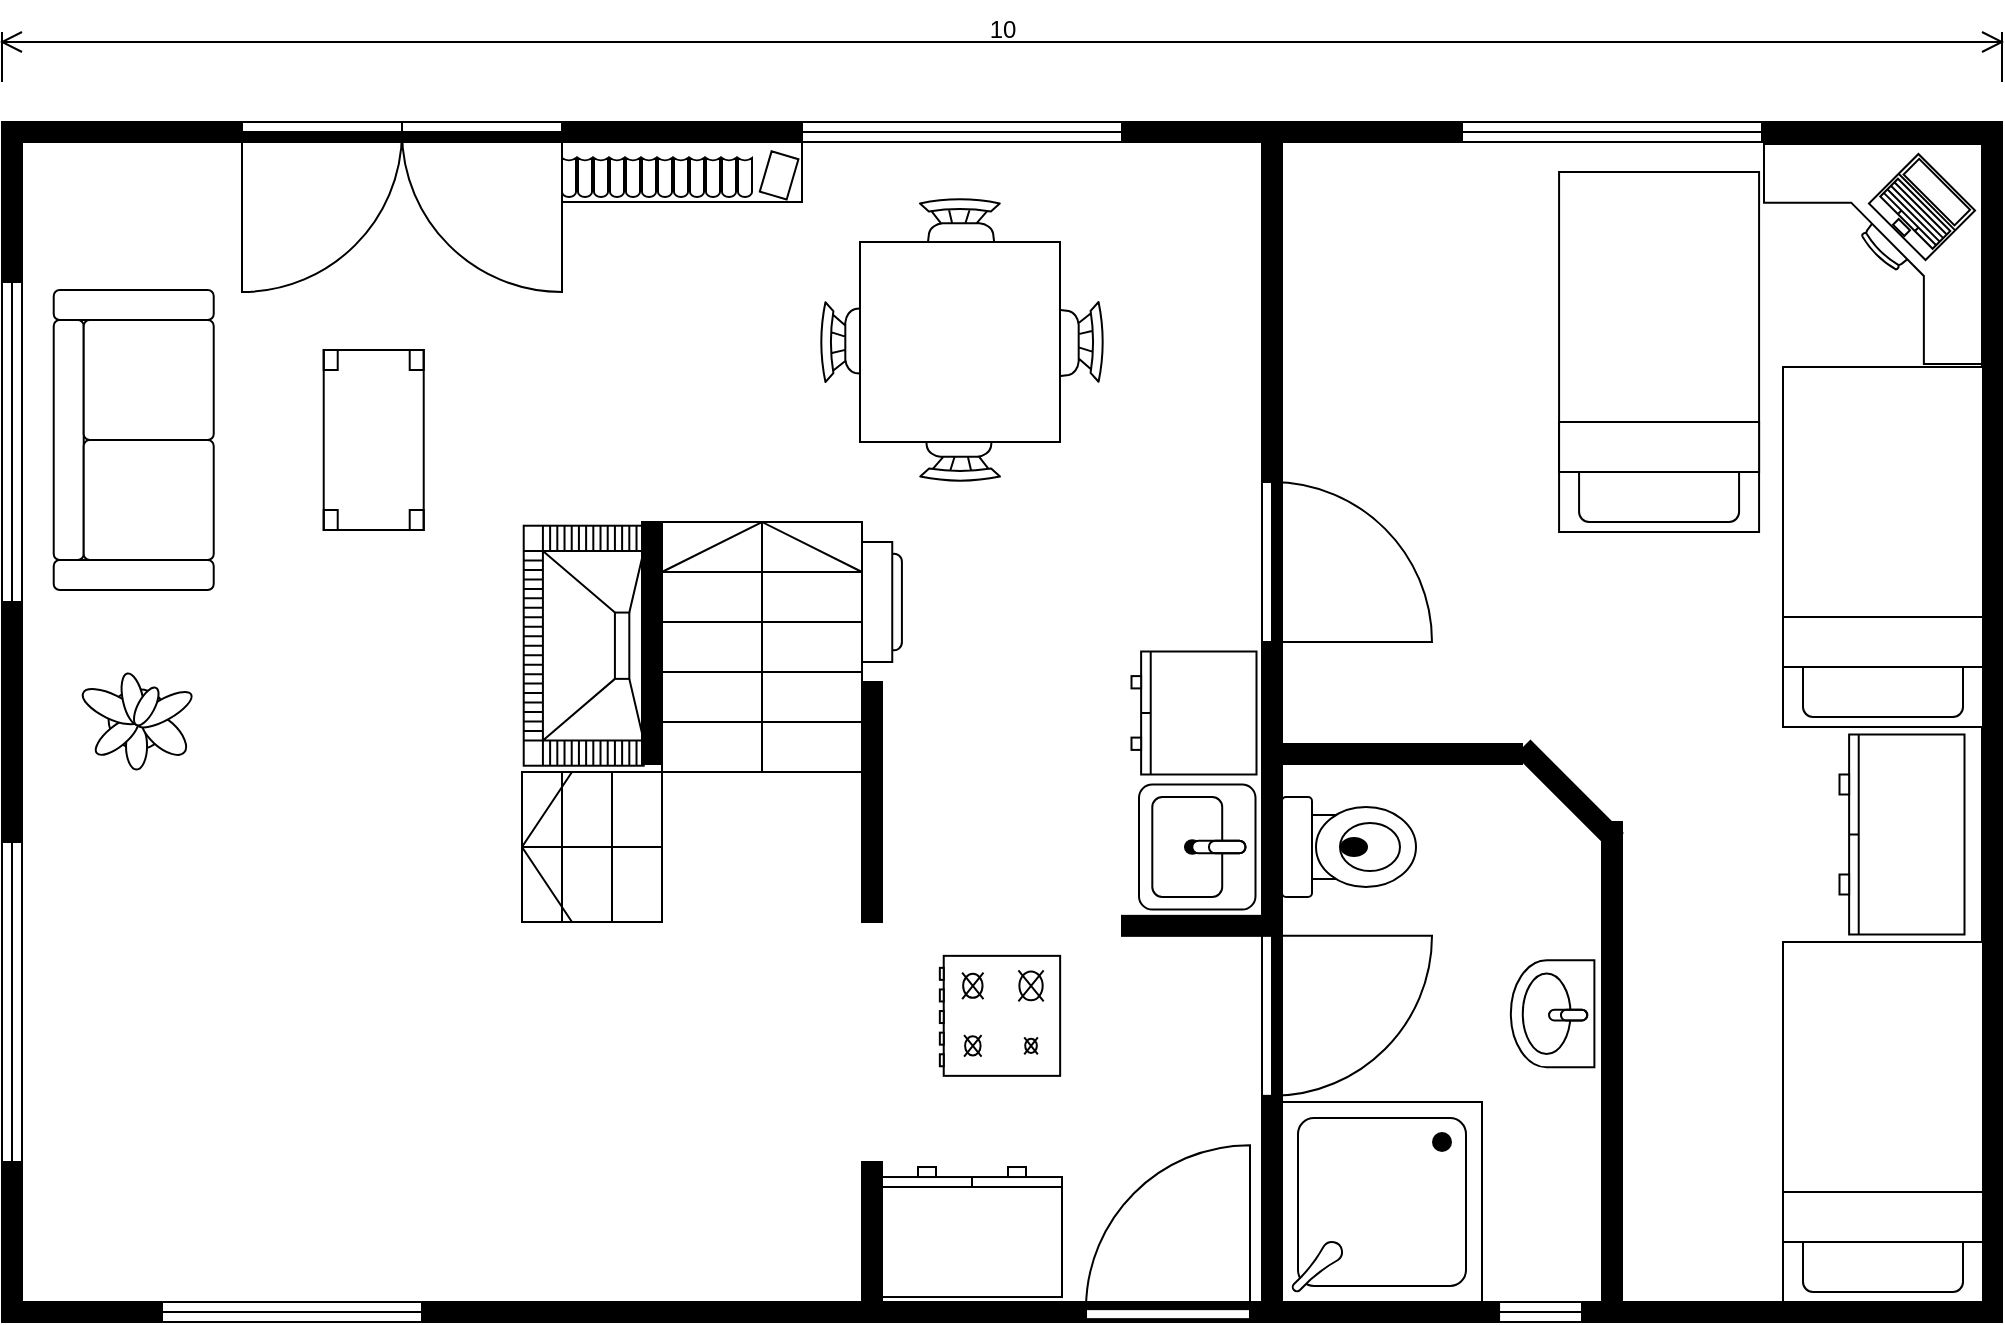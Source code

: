 <mxfile version="21.1.1" type="github">
  <diagram name="Page-1" id="UrBLJqBkVr9rx_V7ReC3">
    <mxGraphModel dx="993" dy="662" grid="1" gridSize="10" guides="1" tooltips="1" connect="1" arrows="1" fold="1" page="1" pageScale="1" pageWidth="827" pageHeight="1169" math="0" shadow="0">
      <root>
        <mxCell id="0" />
        <mxCell id="1" parent="0" />
        <mxCell id="ja9HUVGWkq7oPQu7SO5F-1" value="" style="verticalLabelPosition=bottom;html=1;verticalAlign=top;align=center;shape=mxgraph.floorplan.room;fillColor=strokeColor;" parent="1" vertex="1">
          <mxGeometry y="160" width="1000" height="600" as="geometry" />
        </mxCell>
        <mxCell id="ja9HUVGWkq7oPQu7SO5F-10" value="" style="verticalLabelPosition=bottom;html=1;verticalAlign=top;align=center;shape=mxgraph.floorplan.sink_22;direction=south;rotation=0;" parent="1" vertex="1">
          <mxGeometry x="568.5" y="491.25" width="58.25" height="62.5" as="geometry" />
        </mxCell>
        <mxCell id="ja9HUVGWkq7oPQu7SO5F-11" value="" style="verticalLabelPosition=bottom;html=1;verticalAlign=top;align=center;shape=mxgraph.floorplan.refrigerator;direction=west;rotation=-90;" parent="1" vertex="1">
          <mxGeometry x="390" y="370" width="60" height="60" as="geometry" />
        </mxCell>
        <mxCell id="ja9HUVGWkq7oPQu7SO5F-16" value="10" style="verticalLabelPosition=middle;dashed=0;shadow=0;html=1;shape=mxgraph.cabinets.dimension;verticalAlign=top;align=center;" parent="1" vertex="1">
          <mxGeometry y="100" width="1000" height="40" as="geometry" />
        </mxCell>
        <mxCell id="ja9HUVGWkq7oPQu7SO5F-36" value="" style="verticalLabelPosition=bottom;html=1;verticalAlign=top;align=center;shape=mxgraph.floorplan.couch;rotation=-90;" parent="1" vertex="1">
          <mxGeometry x="-9.14" y="279" width="150" height="80" as="geometry" />
        </mxCell>
        <mxCell id="vWpz6fK-cWEZlQxo3mpZ-5" value="" style="verticalLabelPosition=bottom;html=1;verticalAlign=top;align=center;shape=mxgraph.floorplan.bed_single;direction=west;" parent="1" vertex="1">
          <mxGeometry x="778.54" y="185" width="100" height="180" as="geometry" />
        </mxCell>
        <mxCell id="vWpz6fK-cWEZlQxo3mpZ-11" value="" style="verticalLabelPosition=bottom;html=1;verticalAlign=top;align=center;shape=mxgraph.floorplan.bed_single;direction=west;" parent="1" vertex="1">
          <mxGeometry x="890.5" y="282.5" width="100" height="180" as="geometry" />
        </mxCell>
        <mxCell id="vWpz6fK-cWEZlQxo3mpZ-30" value="" style="verticalLabelPosition=bottom;html=1;verticalAlign=top;align=center;shape=mxgraph.floorplan.wall;fillColor=strokeColor;direction=south;" parent="1" vertex="1">
          <mxGeometry x="630" y="170" width="10" height="580" as="geometry" />
        </mxCell>
        <mxCell id="vWpz6fK-cWEZlQxo3mpZ-34" value="" style="verticalLabelPosition=bottom;html=1;verticalAlign=top;align=center;shape=mxgraph.floorplan.plant;" parent="1" vertex="1">
          <mxGeometry x="42.36" y="432.75" width="47" height="51" as="geometry" />
        </mxCell>
        <mxCell id="vWpz6fK-cWEZlQxo3mpZ-36" value="" style="verticalLabelPosition=bottom;html=1;verticalAlign=top;align=center;shape=mxgraph.floorplan.fireplace;rotation=-90;" parent="1" vertex="1">
          <mxGeometry x="230.86" y="391.86" width="120" height="60" as="geometry" />
        </mxCell>
        <mxCell id="vWpz6fK-cWEZlQxo3mpZ-38" value="" style="verticalLabelPosition=bottom;html=1;verticalAlign=top;align=center;shape=mxgraph.floorplan.wallCorner;fillColor=strokeColor;direction=south;" parent="1" vertex="1">
          <mxGeometry x="320" y="440" width="120" height="120" as="geometry" />
        </mxCell>
        <mxCell id="vWpz6fK-cWEZlQxo3mpZ-39" value="" style="verticalLabelPosition=bottom;html=1;verticalAlign=top;align=center;shape=mxgraph.floorplan.doorUneven;dx=0.5;" parent="1" vertex="1">
          <mxGeometry x="120" y="160" width="160" height="85" as="geometry" />
        </mxCell>
        <mxCell id="vWpz6fK-cWEZlQxo3mpZ-42" value="" style="verticalLabelPosition=bottom;html=1;verticalAlign=top;align=center;shape=mxgraph.floorplan.wall;fillColor=strokeColor;direction=south;" parent="1" vertex="1">
          <mxGeometry x="430" y="680" width="10" height="70" as="geometry" />
        </mxCell>
        <mxCell id="vWpz6fK-cWEZlQxo3mpZ-45" value="" style="verticalLabelPosition=bottom;html=1;verticalAlign=top;align=center;shape=mxgraph.floorplan.wall;fillColor=strokeColor;" parent="1" vertex="1">
          <mxGeometry x="560" y="556.93" width="80" height="10" as="geometry" />
        </mxCell>
        <mxCell id="vWpz6fK-cWEZlQxo3mpZ-48" value="" style="verticalLabelPosition=bottom;html=1;verticalAlign=top;align=center;shape=mxgraph.floorplan.wall;fillColor=strokeColor;direction=south;" parent="1" vertex="1">
          <mxGeometry x="320" y="360" width="10" height="121" as="geometry" />
        </mxCell>
        <mxCell id="vWpz6fK-cWEZlQxo3mpZ-49" value="100" style="verticalLabelPosition=middle;dashed=0;shadow=0;html=1;shape=mxgraph.cabinets.dimension;verticalAlign=top;align=center;" parent="1" vertex="1">
          <mxGeometry x="350" y="422.5" width="80" height="40" as="geometry" />
        </mxCell>
        <mxCell id="vWpz6fK-cWEZlQxo3mpZ-50" value="" style="verticalLabelPosition=bottom;html=1;verticalAlign=top;align=center;shape=mxgraph.floorplan.stairs;direction=south;rotation=-180;" parent="1" vertex="1">
          <mxGeometry x="330" y="360" width="100" height="125" as="geometry" />
        </mxCell>
        <mxCell id="vWpz6fK-cWEZlQxo3mpZ-51" value="" style="verticalLabelPosition=bottom;html=1;verticalAlign=top;align=center;shape=mxgraph.floorplan.stairs;rotation=-180;" parent="1" vertex="1">
          <mxGeometry x="260" y="485" width="70" height="75" as="geometry" />
        </mxCell>
        <mxCell id="vWpz6fK-cWEZlQxo3mpZ-54" value="" style="verticalLabelPosition=bottom;html=1;verticalAlign=top;align=center;shape=mxgraph.floorplan.doorLeft;aspect=fixed;direction=north;" parent="1" vertex="1">
          <mxGeometry x="630" y="340" width="85" height="80" as="geometry" />
        </mxCell>
        <mxCell id="vWpz6fK-cWEZlQxo3mpZ-55" value="" style="verticalLabelPosition=bottom;html=1;verticalAlign=top;align=center;shape=mxgraph.floorplan.wall;fillColor=strokeColor;" parent="1" vertex="1">
          <mxGeometry x="630" y="471" width="130" height="10" as="geometry" />
        </mxCell>
        <mxCell id="vWpz6fK-cWEZlQxo3mpZ-56" value="" style="verticalLabelPosition=bottom;html=1;verticalAlign=top;align=center;shape=mxgraph.floorplan.bed_single;direction=west;rotation=0;" parent="1" vertex="1">
          <mxGeometry x="890.5" y="570" width="100" height="180" as="geometry" />
        </mxCell>
        <mxCell id="vWpz6fK-cWEZlQxo3mpZ-58" value="" style="verticalLabelPosition=bottom;html=1;verticalAlign=top;align=center;shape=mxgraph.floorplan.doorRight;aspect=fixed;direction=north;" parent="1" vertex="1">
          <mxGeometry x="630" y="566.93" width="85" height="80" as="geometry" />
        </mxCell>
        <mxCell id="vWpz6fK-cWEZlQxo3mpZ-59" value="" style="verticalLabelPosition=bottom;html=1;verticalAlign=top;align=center;shape=mxgraph.floorplan.shower2;rotation=-180;" parent="1" vertex="1">
          <mxGeometry x="640" y="650" width="100" height="100" as="geometry" />
        </mxCell>
        <mxCell id="vWpz6fK-cWEZlQxo3mpZ-60" value="" style="verticalLabelPosition=bottom;html=1;verticalAlign=top;align=center;shape=mxgraph.floorplan.toilet;direction=north;" parent="1" vertex="1">
          <mxGeometry x="640" y="497.5" width="67" height="50" as="geometry" />
        </mxCell>
        <mxCell id="vWpz6fK-cWEZlQxo3mpZ-61" value="" style="verticalLabelPosition=bottom;html=1;verticalAlign=top;align=center;shape=mxgraph.floorplan.wall;fillColor=strokeColor;direction=south;rotation=-45;" parent="1" vertex="1">
          <mxGeometry x="778.7" y="463.5" width="10" height="65.04" as="geometry" />
        </mxCell>
        <mxCell id="vWpz6fK-cWEZlQxo3mpZ-62" value="" style="verticalLabelPosition=bottom;html=1;verticalAlign=top;align=center;shape=mxgraph.floorplan.wall;fillColor=strokeColor;direction=south;" parent="1" vertex="1">
          <mxGeometry x="800" y="510" width="10" height="240" as="geometry" />
        </mxCell>
        <mxCell id="vWpz6fK-cWEZlQxo3mpZ-63" value="" style="verticalLabelPosition=bottom;html=1;verticalAlign=top;align=center;shape=mxgraph.floorplan.window;" parent="1" vertex="1">
          <mxGeometry x="730" y="160" width="150" height="10" as="geometry" />
        </mxCell>
        <mxCell id="vWpz6fK-cWEZlQxo3mpZ-64" value="" style="verticalLabelPosition=bottom;html=1;verticalAlign=top;align=center;shape=mxgraph.floorplan.window;" parent="1" vertex="1">
          <mxGeometry x="400" y="160" width="160" height="10" as="geometry" />
        </mxCell>
        <mxCell id="vWpz6fK-cWEZlQxo3mpZ-65" value="" style="verticalLabelPosition=bottom;html=1;verticalAlign=top;align=center;shape=mxgraph.floorplan.table;rotation=-90;" parent="1" vertex="1">
          <mxGeometry x="140.86" y="294" width="90" height="50" as="geometry" />
        </mxCell>
        <mxCell id="vWpz6fK-cWEZlQxo3mpZ-66" value="" style="verticalLabelPosition=bottom;html=1;verticalAlign=top;align=center;shape=mxgraph.floorplan.window;" parent="1" vertex="1">
          <mxGeometry x="80" y="750" width="130" height="10" as="geometry" />
        </mxCell>
        <mxCell id="vWpz6fK-cWEZlQxo3mpZ-71" value="" style="verticalLabelPosition=bottom;html=1;verticalAlign=top;align=center;shape=mxgraph.floorplan.chair;shadow=0;" parent="1" vertex="1">
          <mxGeometry x="459" y="198" width="40" height="52" as="geometry" />
        </mxCell>
        <mxCell id="vWpz6fK-cWEZlQxo3mpZ-72" value="" style="verticalLabelPosition=bottom;html=1;verticalAlign=top;align=center;shape=mxgraph.floorplan.chair;shadow=0;direction=west;" parent="1" vertex="1">
          <mxGeometry x="459" y="288" width="40" height="52" as="geometry" />
        </mxCell>
        <mxCell id="vWpz6fK-cWEZlQxo3mpZ-73" value="" style="verticalLabelPosition=bottom;html=1;verticalAlign=top;align=center;shape=mxgraph.floorplan.chair;shadow=0;direction=north;" parent="1" vertex="1">
          <mxGeometry x="409" y="250" width="52" height="40" as="geometry" />
        </mxCell>
        <mxCell id="vWpz6fK-cWEZlQxo3mpZ-74" value="" style="verticalLabelPosition=bottom;html=1;verticalAlign=top;align=center;shape=mxgraph.floorplan.chair;shadow=0;direction=south" parent="1" vertex="1">
          <mxGeometry x="499" y="250" width="52" height="40" as="geometry" />
        </mxCell>
        <mxCell id="sQ_boYwWnSBo-Sk0caSp-4" style="edgeStyle=orthogonalEdgeStyle;rounded=0;orthogonalLoop=1;jettySize=auto;html=1;" edge="1" parent="1" source="vWpz6fK-cWEZlQxo3mpZ-75" target="vWpz6fK-cWEZlQxo3mpZ-71">
          <mxGeometry relative="1" as="geometry">
            <Array as="points">
              <mxPoint x="479" y="230" />
              <mxPoint x="479" y="230" />
            </Array>
          </mxGeometry>
        </mxCell>
        <mxCell id="vWpz6fK-cWEZlQxo3mpZ-75" value="" style="shape=rect;shadow=0;html=1;" parent="1" vertex="1">
          <mxGeometry x="429" y="220" width="100" height="100" as="geometry" />
        </mxCell>
        <mxCell id="vWpz6fK-cWEZlQxo3mpZ-77" value="" style="verticalLabelPosition=bottom;html=1;verticalAlign=top;align=center;shape=mxgraph.floorplan.sink_1;rotation=90;" parent="1" vertex="1">
          <mxGeometry x="748.54" y="585" width="53.54" height="41.77" as="geometry" />
        </mxCell>
        <mxCell id="sQ_boYwWnSBo-Sk0caSp-1" value="" style="verticalLabelPosition=bottom;html=1;verticalAlign=top;align=center;shape=mxgraph.floorplan.doorLeft;aspect=fixed;rotation=-180;" vertex="1" parent="1">
          <mxGeometry x="542" y="671.44" width="82" height="87.13" as="geometry" />
        </mxCell>
        <mxCell id="sQ_boYwWnSBo-Sk0caSp-3" value="" style="verticalLabelPosition=bottom;html=1;verticalAlign=top;align=center;shape=mxgraph.floorplan.desk_corner;rotation=90;" vertex="1" parent="1">
          <mxGeometry x="880.5" y="171.5" width="110" height="109" as="geometry" />
        </mxCell>
        <mxCell id="sQ_boYwWnSBo-Sk0caSp-5" value="" style="verticalLabelPosition=bottom;html=1;verticalAlign=top;align=center;shape=mxgraph.floorplan.window;" vertex="1" parent="1">
          <mxGeometry x="748.54" y="750" width="41.46" height="10" as="geometry" />
        </mxCell>
        <mxCell id="sQ_boYwWnSBo-Sk0caSp-6" value="" style="verticalLabelPosition=bottom;html=1;verticalAlign=top;align=center;shape=mxgraph.floorplan.window;direction=south;" vertex="1" parent="1">
          <mxGeometry y="240" width="10" height="160" as="geometry" />
        </mxCell>
        <mxCell id="sQ_boYwWnSBo-Sk0caSp-7" value="" style="verticalLabelPosition=bottom;html=1;verticalAlign=top;align=center;shape=mxgraph.floorplan.window;direction=south;" vertex="1" parent="1">
          <mxGeometry y="520" width="10" height="160" as="geometry" />
        </mxCell>
        <mxCell id="sQ_boYwWnSBo-Sk0caSp-8" value="" style="verticalLabelPosition=bottom;html=1;verticalAlign=top;align=center;shape=mxgraph.floorplan.dresser;rotation=-180;" vertex="1" parent="1">
          <mxGeometry x="440" y="682.51" width="90" height="65" as="geometry" />
        </mxCell>
        <mxCell id="sQ_boYwWnSBo-Sk0caSp-9" value="" style="verticalLabelPosition=bottom;html=1;verticalAlign=top;align=center;shape=mxgraph.floorplan.range_1;rotation=90;" vertex="1" parent="1">
          <mxGeometry x="469.0" y="576.86" width="60" height="60.14" as="geometry" />
        </mxCell>
        <mxCell id="sQ_boYwWnSBo-Sk0caSp-10" value="" style="verticalLabelPosition=bottom;html=1;verticalAlign=top;align=center;shape=mxgraph.floorplan.laptop;rotation=45;" vertex="1" parent="1">
          <mxGeometry x="940" y="185" width="40" height="35" as="geometry" />
        </mxCell>
        <mxCell id="sQ_boYwWnSBo-Sk0caSp-11" value="" style="verticalLabelPosition=bottom;html=1;verticalAlign=top;align=center;shape=mxgraph.floorplan.dresser;rotation=90;" vertex="1" parent="1">
          <mxGeometry x="565.25" y="424.25" width="61.5" height="62.5" as="geometry" />
        </mxCell>
        <mxCell id="sQ_boYwWnSBo-Sk0caSp-12" value="" style="verticalLabelPosition=bottom;html=1;verticalAlign=top;align=center;shape=mxgraph.floorplan.dresser;rotation=90;" vertex="1" parent="1">
          <mxGeometry x="900" y="485" width="100" height="62.5" as="geometry" />
        </mxCell>
        <mxCell id="sQ_boYwWnSBo-Sk0caSp-13" value="" style="verticalLabelPosition=bottom;html=1;verticalAlign=top;align=center;shape=mxgraph.floorplan.bookcase;" vertex="1" parent="1">
          <mxGeometry x="280" y="170" width="120" height="30" as="geometry" />
        </mxCell>
      </root>
    </mxGraphModel>
  </diagram>
</mxfile>
